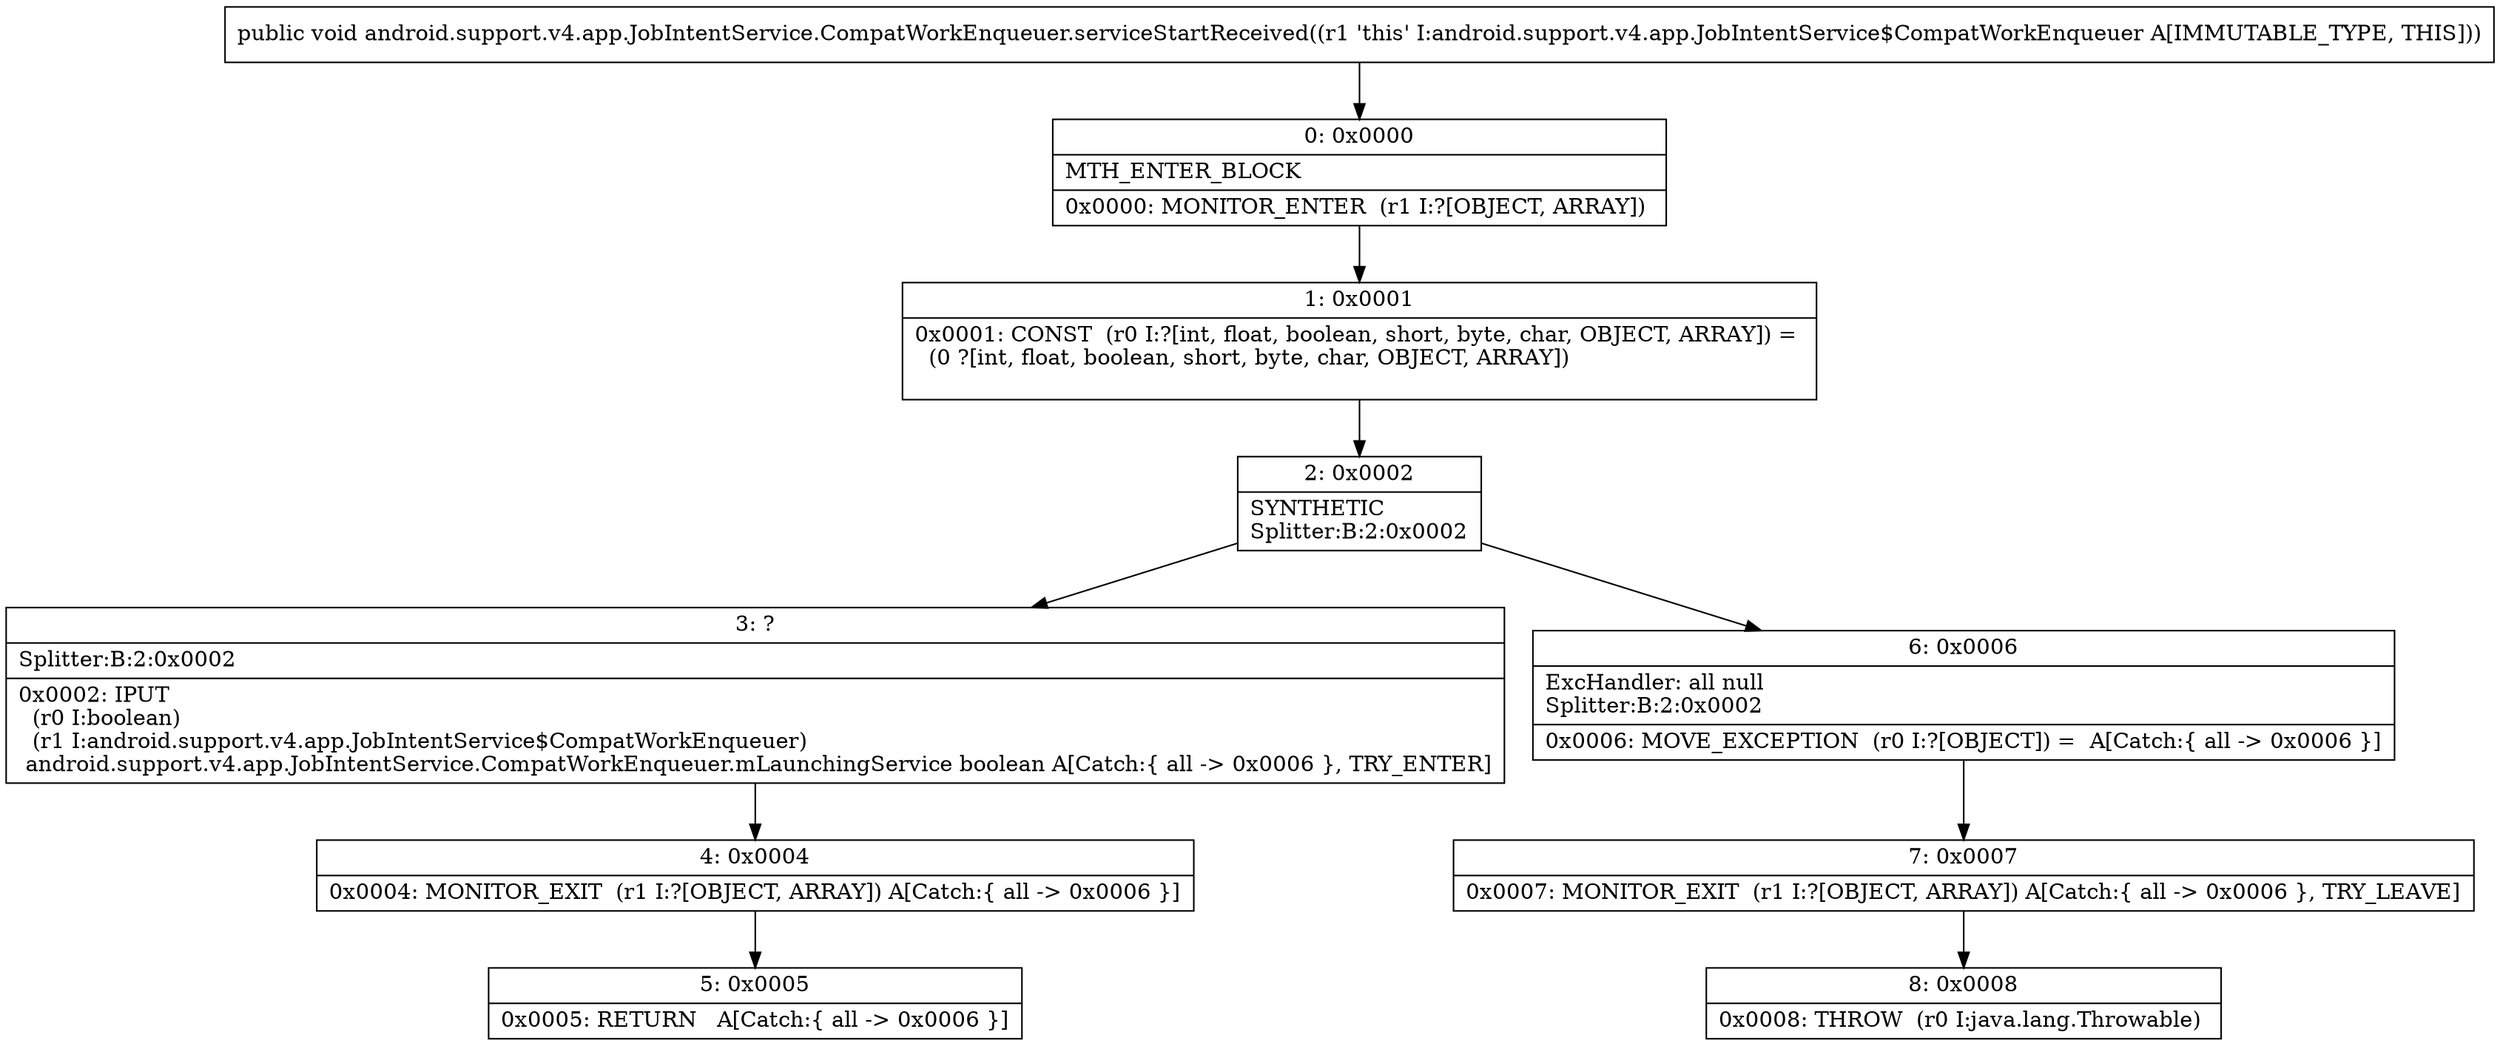 digraph "CFG forandroid.support.v4.app.JobIntentService.CompatWorkEnqueuer.serviceStartReceived()V" {
Node_0 [shape=record,label="{0\:\ 0x0000|MTH_ENTER_BLOCK\l|0x0000: MONITOR_ENTER  (r1 I:?[OBJECT, ARRAY]) \l}"];
Node_1 [shape=record,label="{1\:\ 0x0001|0x0001: CONST  (r0 I:?[int, float, boolean, short, byte, char, OBJECT, ARRAY]) = \l  (0 ?[int, float, boolean, short, byte, char, OBJECT, ARRAY])\l \l}"];
Node_2 [shape=record,label="{2\:\ 0x0002|SYNTHETIC\lSplitter:B:2:0x0002\l}"];
Node_3 [shape=record,label="{3\:\ ?|Splitter:B:2:0x0002\l|0x0002: IPUT  \l  (r0 I:boolean)\l  (r1 I:android.support.v4.app.JobIntentService$CompatWorkEnqueuer)\l android.support.v4.app.JobIntentService.CompatWorkEnqueuer.mLaunchingService boolean A[Catch:\{ all \-\> 0x0006 \}, TRY_ENTER]\l}"];
Node_4 [shape=record,label="{4\:\ 0x0004|0x0004: MONITOR_EXIT  (r1 I:?[OBJECT, ARRAY]) A[Catch:\{ all \-\> 0x0006 \}]\l}"];
Node_5 [shape=record,label="{5\:\ 0x0005|0x0005: RETURN   A[Catch:\{ all \-\> 0x0006 \}]\l}"];
Node_6 [shape=record,label="{6\:\ 0x0006|ExcHandler: all null\lSplitter:B:2:0x0002\l|0x0006: MOVE_EXCEPTION  (r0 I:?[OBJECT]) =  A[Catch:\{ all \-\> 0x0006 \}]\l}"];
Node_7 [shape=record,label="{7\:\ 0x0007|0x0007: MONITOR_EXIT  (r1 I:?[OBJECT, ARRAY]) A[Catch:\{ all \-\> 0x0006 \}, TRY_LEAVE]\l}"];
Node_8 [shape=record,label="{8\:\ 0x0008|0x0008: THROW  (r0 I:java.lang.Throwable) \l}"];
MethodNode[shape=record,label="{public void android.support.v4.app.JobIntentService.CompatWorkEnqueuer.serviceStartReceived((r1 'this' I:android.support.v4.app.JobIntentService$CompatWorkEnqueuer A[IMMUTABLE_TYPE, THIS])) }"];
MethodNode -> Node_0;
Node_0 -> Node_1;
Node_1 -> Node_2;
Node_2 -> Node_3;
Node_2 -> Node_6;
Node_3 -> Node_4;
Node_4 -> Node_5;
Node_6 -> Node_7;
Node_7 -> Node_8;
}

